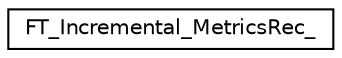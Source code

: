 digraph "Graphical Class Hierarchy"
{
 // LATEX_PDF_SIZE
  edge [fontname="Helvetica",fontsize="10",labelfontname="Helvetica",labelfontsize="10"];
  node [fontname="Helvetica",fontsize="10",shape=record];
  rankdir="LR";
  Node0 [label="FT_Incremental_MetricsRec_",height=0.2,width=0.4,color="black", fillcolor="white", style="filled",URL="$de/de7/structFT__Incremental__MetricsRec__.html",tooltip=" "];
}
